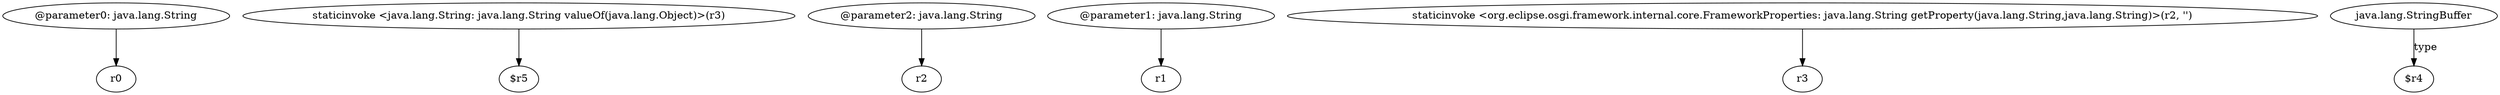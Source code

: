 digraph g {
0[label="@parameter0: java.lang.String"]
1[label="r0"]
0->1[label=""]
2[label="staticinvoke <java.lang.String: java.lang.String valueOf(java.lang.Object)>(r3)"]
3[label="$r5"]
2->3[label=""]
4[label="@parameter2: java.lang.String"]
5[label="r2"]
4->5[label=""]
6[label="@parameter1: java.lang.String"]
7[label="r1"]
6->7[label=""]
8[label="staticinvoke <org.eclipse.osgi.framework.internal.core.FrameworkProperties: java.lang.String getProperty(java.lang.String,java.lang.String)>(r2, '')"]
9[label="r3"]
8->9[label=""]
10[label="java.lang.StringBuffer"]
11[label="$r4"]
10->11[label="type"]
}